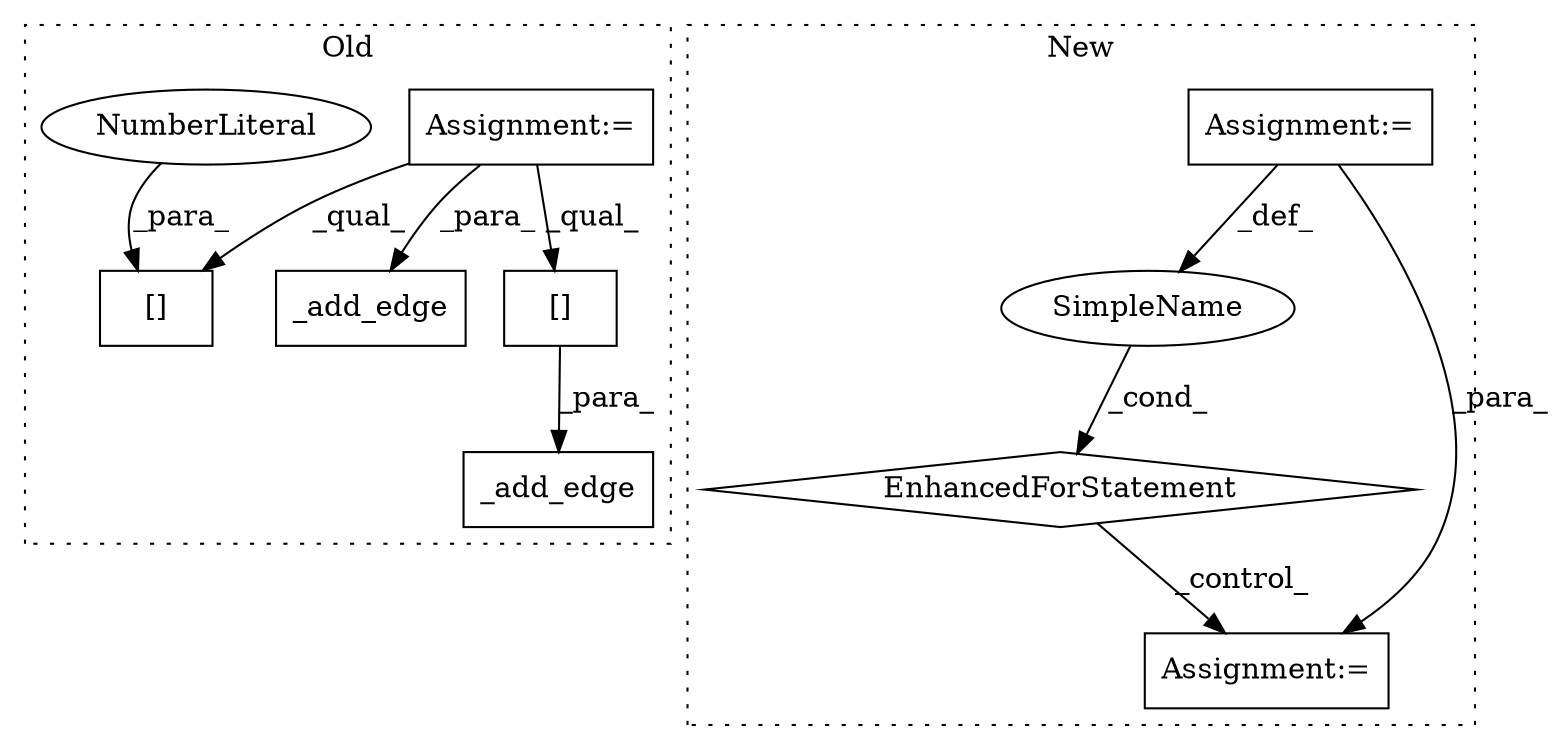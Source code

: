 digraph G {
subgraph cluster0 {
1 [label="_add_edge" a="32" s="14007,14060" l="10,1" shape="box"];
5 [label="[]" a="2" s="14043,14059" l="9,1" shape="box"];
6 [label="Assignment:=" a="7" s="13717" l="1" shape="box"];
7 [label="[]" a="2" s="14246,14256" l="9,1" shape="box"];
8 [label="NumberLiteral" a="34" s="14255" l="1" shape="ellipse"];
10 [label="_add_edge" a="32" s="14078,14178" l="10,1" shape="box"];
label = "Old";
style="dotted";
}
subgraph cluster1 {
2 [label="EnhancedForStatement" a="70" s="14057,14152" l="53,2" shape="diamond"];
3 [label="SimpleName" a="42" s="14114" l="5" shape="ellipse"];
4 [label="Assignment:=" a="7" s="14176" l="1" shape="box"];
9 [label="Assignment:=" a="7" s="14057,14152" l="53,2" shape="box"];
label = "New";
style="dotted";
}
2 -> 4 [label="_control_"];
3 -> 2 [label="_cond_"];
5 -> 1 [label="_para_"];
6 -> 10 [label="_para_"];
6 -> 5 [label="_qual_"];
6 -> 7 [label="_qual_"];
8 -> 7 [label="_para_"];
9 -> 3 [label="_def_"];
9 -> 4 [label="_para_"];
}